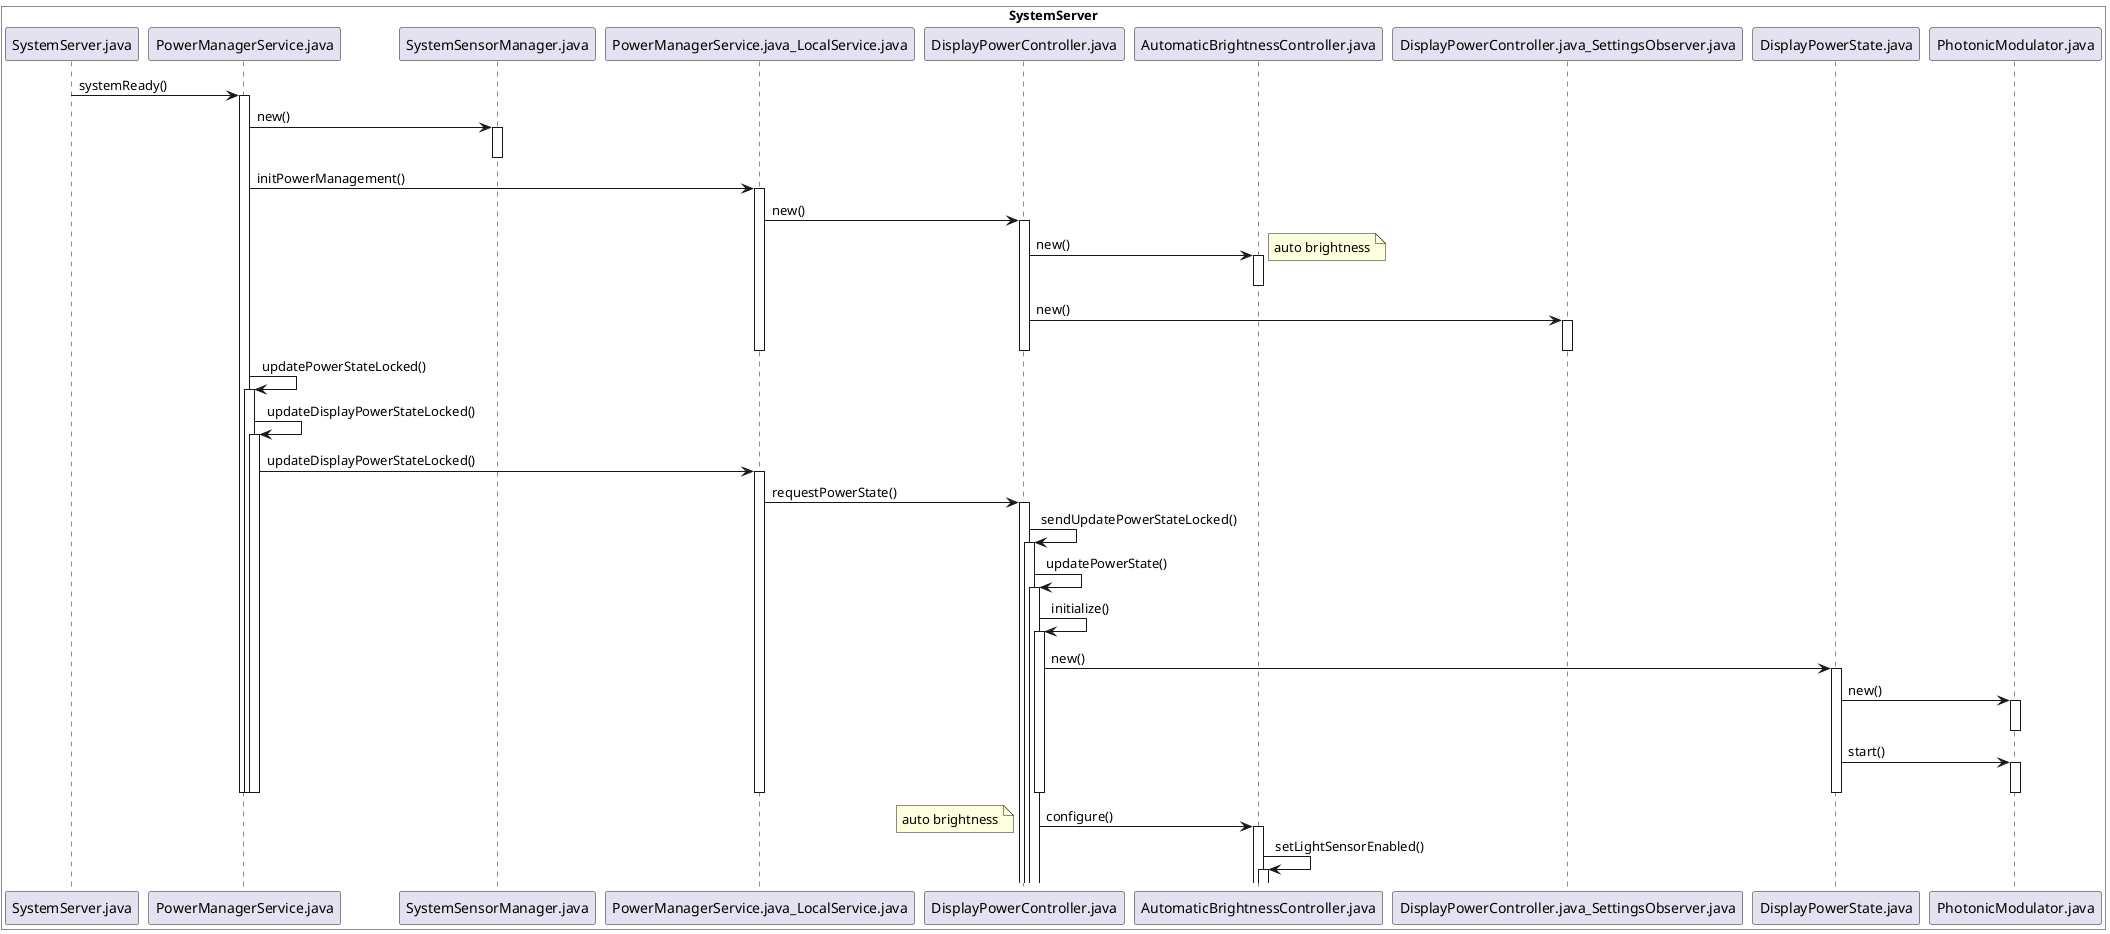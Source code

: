 @startuml
'https://plantuml.com/sequence-diagram


box "SystemServer" #White
participant SystemServer.java
participant PowerManagerService.java
participant SystemSensorManager.java
participant PowerManagerService.java_LocalService.java
participant DisplayPowerController.java
participant AutomaticBrightnessController.java
participant DisplayPowerController.java_SettingsObserver.java
participant DisplayPowerState.java
participant PhotonicModulator.java

end box

SystemServer.java -> PowerManagerService.java: systemReady()
activate PowerManagerService.java

PowerManagerService.java -> SystemSensorManager.java: new()
activate SystemSensorManager.java
deactivate SystemSensorManager.java


PowerManagerService.java -> PowerManagerService.java_LocalService.java: initPowerManagement()
activate PowerManagerService.java_LocalService.java

PowerManagerService.java_LocalService.java -> DisplayPowerController.java: new()
activate DisplayPowerController.java
DisplayPowerController.java -> AutomaticBrightnessController.java: new()
activate AutomaticBrightnessController.java
deactivate AutomaticBrightnessController.java
note right: auto brightness
DisplayPowerController.java -> DisplayPowerController.java_SettingsObserver.java: new()
activate DisplayPowerController.java_SettingsObserver.java
deactivate DisplayPowerController.java_SettingsObserver.java

deactivate DisplayPowerController.java
deactivate PowerManagerService.java_LocalService.java


PowerManagerService.java -> PowerManagerService.java: updatePowerStateLocked()
activate PowerManagerService.java

PowerManagerService.java -> PowerManagerService.java: updateDisplayPowerStateLocked()
activate PowerManagerService.java

PowerManagerService.java -> PowerManagerService.java_LocalService.java: updateDisplayPowerStateLocked()
activate PowerManagerService.java_LocalService.java

PowerManagerService.java_LocalService.java -> DisplayPowerController.java: requestPowerState()
activate DisplayPowerController.java

DisplayPowerController.java -> DisplayPowerController.java: sendUpdatePowerStateLocked()
activate DisplayPowerController.java

DisplayPowerController.java -> DisplayPowerController.java: updatePowerState()
activate DisplayPowerController.java

DisplayPowerController.java -> DisplayPowerController.java: initialize()
activate DisplayPowerController.java

DisplayPowerController.java -> DisplayPowerState.java: new()
activate DisplayPowerState.java

DisplayPowerState.java -> PhotonicModulator.java: new()
activate PhotonicModulator.java
deactivate PhotonicModulator.java

DisplayPowerState.java -> PhotonicModulator.java: start()
activate PhotonicModulator.java
deactivate PhotonicModulator.java
deactivate DisplayPowerState.java
deactivate PowerManagerService.java_LocalService.java
deactivate DisplayPowerController.java
deactivate PowerManagerService.java
deactivate PowerManagerService.java
deactivate PowerManagerService.java
deactivate SystemServer.java
deactivate SystemServer.java
deactivate SystemServer.java
deactivate SystemServer.java

DisplayPowerController.java -> AutomaticBrightnessController.java: configure()
activate AutomaticBrightnessController.java
note left: auto brightness
AutomaticBrightnessController.java -> AutomaticBrightnessController.java: setLightSensorEnabled()
activate AutomaticBrightnessController.java


@enduml